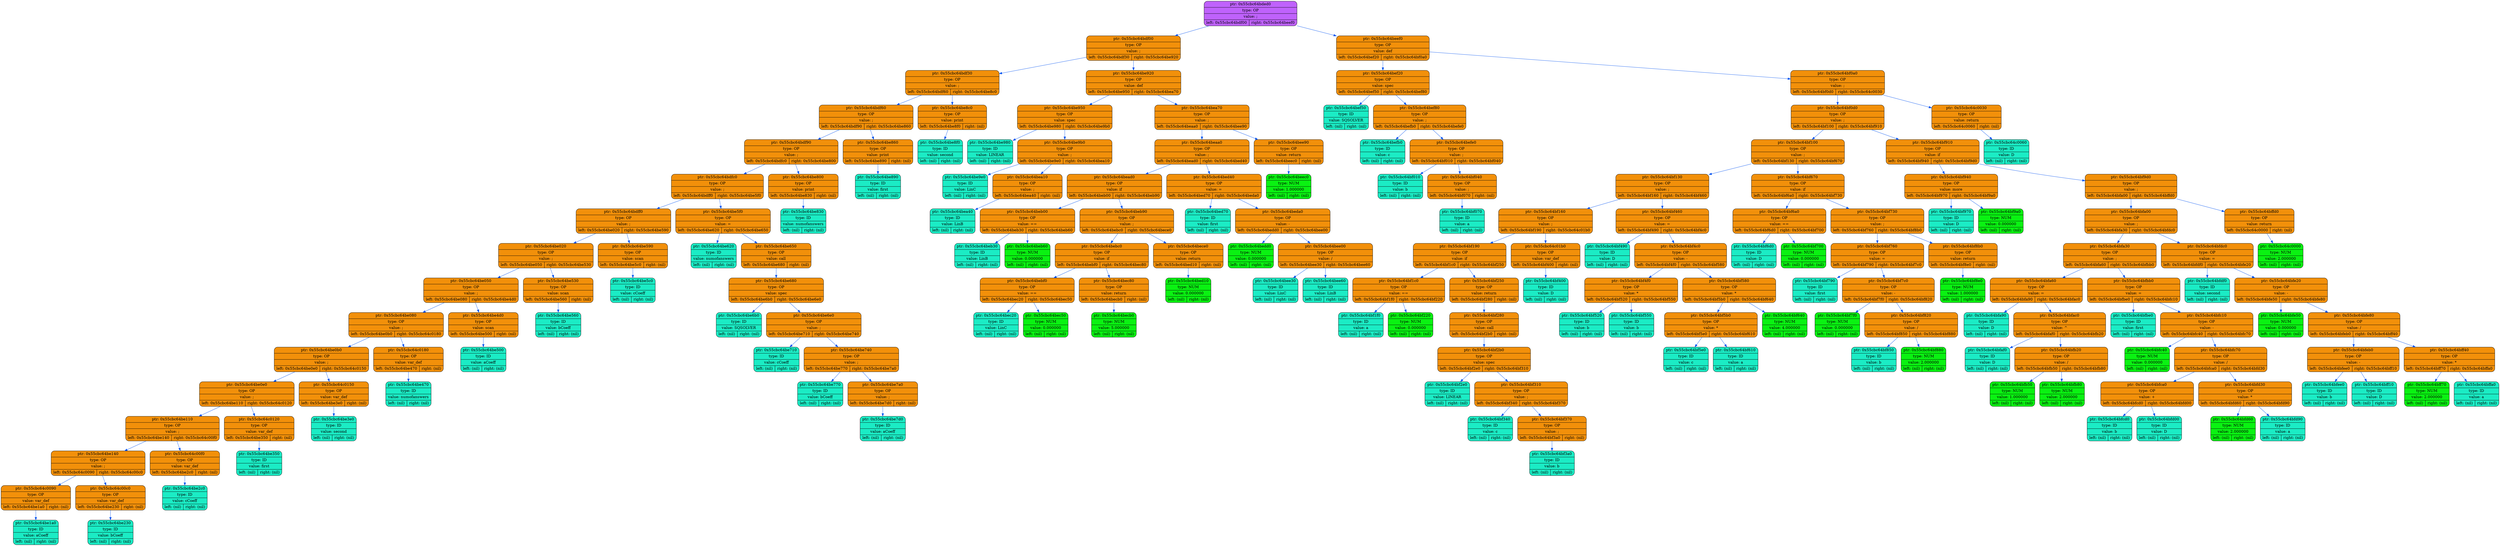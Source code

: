 digraph
{
    rankdir=TP

        node0x55cbc64bded0[shape=record,style="rounded,filled",fillcolor="#BF62FC",label="{ ptr: 0x55cbc64bded0 | type: OP | value: ;| { left: 0x55cbc64bdf00 | right: 0x55cbc64beef0 }}"];
    node0x55cbc64bded0 -> node0x55cbc64bdf00[color="#0855F0"]
    node0x55cbc64bdf00[shape=record,style="rounded,filled",fillcolor="#F2900A",label="{ ptr: 0x55cbc64bdf00 | type: OP | value: ;| { left: 0x55cbc64bdf30 | right: 0x55cbc64be920 }}"];
    node0x55cbc64bdf00 -> node0x55cbc64bdf30[color="#0855F0"]
    node0x55cbc64bdf30[shape=record,style="rounded,filled",fillcolor="#F2900A",label="{ ptr: 0x55cbc64bdf30 | type: OP | value: ;| { left: 0x55cbc64bdf60 | right: 0x55cbc64be8c0 }}"];
    node0x55cbc64bdf30 -> node0x55cbc64bdf60[color="#0855F0"]
    node0x55cbc64bdf60[shape=record,style="rounded,filled",fillcolor="#F2900A",label="{ ptr: 0x55cbc64bdf60 | type: OP | value: ;| { left: 0x55cbc64bdf90 | right: 0x55cbc64be860 }}"];
    node0x55cbc64bdf60 -> node0x55cbc64bdf90[color="#0855F0"]
    node0x55cbc64bdf90[shape=record,style="rounded,filled",fillcolor="#F2900A",label="{ ptr: 0x55cbc64bdf90 | type: OP | value: ;| { left: 0x55cbc64bdfc0 | right: 0x55cbc64be800 }}"];
    node0x55cbc64bdf90 -> node0x55cbc64bdfc0[color="#0855F0"]
    node0x55cbc64bdfc0[shape=record,style="rounded,filled",fillcolor="#F2900A",label="{ ptr: 0x55cbc64bdfc0 | type: OP | value: ;| { left: 0x55cbc64bdff0 | right: 0x55cbc64be5f0 }}"];
    node0x55cbc64bdfc0 -> node0x55cbc64bdff0[color="#0855F0"]
    node0x55cbc64bdff0[shape=record,style="rounded,filled",fillcolor="#F2900A",label="{ ptr: 0x55cbc64bdff0 | type: OP | value: ;| { left: 0x55cbc64be020 | right: 0x55cbc64be590 }}"];
    node0x55cbc64bdff0 -> node0x55cbc64be020[color="#0855F0"]
    node0x55cbc64be020[shape=record,style="rounded,filled",fillcolor="#F2900A",label="{ ptr: 0x55cbc64be020 | type: OP | value: ;| { left: 0x55cbc64be050 | right: 0x55cbc64be530 }}"];
    node0x55cbc64be020 -> node0x55cbc64be050[color="#0855F0"]
    node0x55cbc64be050[shape=record,style="rounded,filled",fillcolor="#F2900A",label="{ ptr: 0x55cbc64be050 | type: OP | value: ;| { left: 0x55cbc64be080 | right: 0x55cbc64be4d0 }}"];
    node0x55cbc64be050 -> node0x55cbc64be080[color="#0855F0"]
    node0x55cbc64be080[shape=record,style="rounded,filled",fillcolor="#F2900A",label="{ ptr: 0x55cbc64be080 | type: OP | value: ;| { left: 0x55cbc64be0b0 | right: 0x55cbc64c0180 }}"];
    node0x55cbc64be080 -> node0x55cbc64be0b0[color="#0855F0"]
    node0x55cbc64be0b0[shape=record,style="rounded,filled",fillcolor="#F2900A",label="{ ptr: 0x55cbc64be0b0 | type: OP | value: ;| { left: 0x55cbc64be0e0 | right: 0x55cbc64c0150 }}"];
    node0x55cbc64be0b0 -> node0x55cbc64be0e0[color="#0855F0"]
    node0x55cbc64be0e0[shape=record,style="rounded,filled",fillcolor="#F2900A",label="{ ptr: 0x55cbc64be0e0 | type: OP | value: ;| { left: 0x55cbc64be110 | right: 0x55cbc64c0120 }}"];
    node0x55cbc64be0e0 -> node0x55cbc64be110[color="#0855F0"]
    node0x55cbc64be110[shape=record,style="rounded,filled",fillcolor="#F2900A",label="{ ptr: 0x55cbc64be110 | type: OP | value: ;| { left: 0x55cbc64be140 | right: 0x55cbc64c00f0 }}"];
    node0x55cbc64be110 -> node0x55cbc64be140[color="#0855F0"]
    node0x55cbc64be140[shape=record,style="rounded,filled",fillcolor="#F2900A",label="{ ptr: 0x55cbc64be140 | type: OP | value: ;| { left: 0x55cbc64c0090 | right: 0x55cbc64c00c0 }}"];
    node0x55cbc64be140 -> node0x55cbc64c0090[color="#0855F0"]
    node0x55cbc64c0090[shape=record,style="rounded,filled",fillcolor="#F2900A",label="{ ptr: 0x55cbc64c0090 | type: OP | value: var_def| { left: 0x55cbc64be1a0 | right: (nil) }}"];
    node0x55cbc64c0090 -> node0x55cbc64be1a0[color="#0855F0"]
    node0x55cbc64be1a0[shape=record,style="rounded,filled",fillcolor="#1BECC5",label="{ ptr: 0x55cbc64be1a0 | type: ID | value: aCoeff| { left: (nil) | right: (nil) }}"];
    node0x55cbc64be140 -> node0x55cbc64c00c0[color="#0855F0"]
    node0x55cbc64c00c0[shape=record,style="rounded,filled",fillcolor="#F2900A",label="{ ptr: 0x55cbc64c00c0 | type: OP | value: var_def| { left: 0x55cbc64be230 | right: (nil) }}"];
    node0x55cbc64c00c0 -> node0x55cbc64be230[color="#0855F0"]
    node0x55cbc64be230[shape=record,style="rounded,filled",fillcolor="#1BECC5",label="{ ptr: 0x55cbc64be230 | type: ID | value: bCoeff| { left: (nil) | right: (nil) }}"];
    node0x55cbc64be110 -> node0x55cbc64c00f0[color="#0855F0"]
    node0x55cbc64c00f0[shape=record,style="rounded,filled",fillcolor="#F2900A",label="{ ptr: 0x55cbc64c00f0 | type: OP | value: var_def| { left: 0x55cbc64be2c0 | right: (nil) }}"];
    node0x55cbc64c00f0 -> node0x55cbc64be2c0[color="#0855F0"]
    node0x55cbc64be2c0[shape=record,style="rounded,filled",fillcolor="#1BECC5",label="{ ptr: 0x55cbc64be2c0 | type: ID | value: cCoeff| { left: (nil) | right: (nil) }}"];
    node0x55cbc64be0e0 -> node0x55cbc64c0120[color="#0855F0"]
    node0x55cbc64c0120[shape=record,style="rounded,filled",fillcolor="#F2900A",label="{ ptr: 0x55cbc64c0120 | type: OP | value: var_def| { left: 0x55cbc64be350 | right: (nil) }}"];
    node0x55cbc64c0120 -> node0x55cbc64be350[color="#0855F0"]
    node0x55cbc64be350[shape=record,style="rounded,filled",fillcolor="#1BECC5",label="{ ptr: 0x55cbc64be350 | type: ID | value: first| { left: (nil) | right: (nil) }}"];
    node0x55cbc64be0b0 -> node0x55cbc64c0150[color="#0855F0"]
    node0x55cbc64c0150[shape=record,style="rounded,filled",fillcolor="#F2900A",label="{ ptr: 0x55cbc64c0150 | type: OP | value: var_def| { left: 0x55cbc64be3e0 | right: (nil) }}"];
    node0x55cbc64c0150 -> node0x55cbc64be3e0[color="#0855F0"]
    node0x55cbc64be3e0[shape=record,style="rounded,filled",fillcolor="#1BECC5",label="{ ptr: 0x55cbc64be3e0 | type: ID | value: second| { left: (nil) | right: (nil) }}"];
    node0x55cbc64be080 -> node0x55cbc64c0180[color="#0855F0"]
    node0x55cbc64c0180[shape=record,style="rounded,filled",fillcolor="#F2900A",label="{ ptr: 0x55cbc64c0180 | type: OP | value: var_def| { left: 0x55cbc64be470 | right: (nil) }}"];
    node0x55cbc64c0180 -> node0x55cbc64be470[color="#0855F0"]
    node0x55cbc64be470[shape=record,style="rounded,filled",fillcolor="#1BECC5",label="{ ptr: 0x55cbc64be470 | type: ID | value: numofanswers| { left: (nil) | right: (nil) }}"];
    node0x55cbc64be050 -> node0x55cbc64be4d0[color="#0855F0"]
    node0x55cbc64be4d0[shape=record,style="rounded,filled",fillcolor="#F2900A",label="{ ptr: 0x55cbc64be4d0 | type: OP | value: scan| { left: 0x55cbc64be500 | right: (nil) }}"];
    node0x55cbc64be4d0 -> node0x55cbc64be500[color="#0855F0"]
    node0x55cbc64be500[shape=record,style="rounded,filled",fillcolor="#1BECC5",label="{ ptr: 0x55cbc64be500 | type: ID | value: aCoeff| { left: (nil) | right: (nil) }}"];
    node0x55cbc64be020 -> node0x55cbc64be530[color="#0855F0"]
    node0x55cbc64be530[shape=record,style="rounded,filled",fillcolor="#F2900A",label="{ ptr: 0x55cbc64be530 | type: OP | value: scan| { left: 0x55cbc64be560 | right: (nil) }}"];
    node0x55cbc64be530 -> node0x55cbc64be560[color="#0855F0"]
    node0x55cbc64be560[shape=record,style="rounded,filled",fillcolor="#1BECC5",label="{ ptr: 0x55cbc64be560 | type: ID | value: bCoeff| { left: (nil) | right: (nil) }}"];
    node0x55cbc64bdff0 -> node0x55cbc64be590[color="#0855F0"]
    node0x55cbc64be590[shape=record,style="rounded,filled",fillcolor="#F2900A",label="{ ptr: 0x55cbc64be590 | type: OP | value: scan| { left: 0x55cbc64be5c0 | right: (nil) }}"];
    node0x55cbc64be590 -> node0x55cbc64be5c0[color="#0855F0"]
    node0x55cbc64be5c0[shape=record,style="rounded,filled",fillcolor="#1BECC5",label="{ ptr: 0x55cbc64be5c0 | type: ID | value: cCoeff| { left: (nil) | right: (nil) }}"];
    node0x55cbc64bdfc0 -> node0x55cbc64be5f0[color="#0855F0"]
    node0x55cbc64be5f0[shape=record,style="rounded,filled",fillcolor="#F2900A",label="{ ptr: 0x55cbc64be5f0 | type: OP | value: =| { left: 0x55cbc64be620 | right: 0x55cbc64be650 }}"];
    node0x55cbc64be5f0 -> node0x55cbc64be620[color="#0855F0"]
    node0x55cbc64be620[shape=record,style="rounded,filled",fillcolor="#1BECC5",label="{ ptr: 0x55cbc64be620 | type: ID | value: numofanswers| { left: (nil) | right: (nil) }}"];
    node0x55cbc64be5f0 -> node0x55cbc64be650[color="#0855F0"]
    node0x55cbc64be650[shape=record,style="rounded,filled",fillcolor="#F2900A",label="{ ptr: 0x55cbc64be650 | type: OP | value: call| { left: 0x55cbc64be680 | right: (nil) }}"];
    node0x55cbc64be650 -> node0x55cbc64be680[color="#0855F0"]
    node0x55cbc64be680[shape=record,style="rounded,filled",fillcolor="#F2900A",label="{ ptr: 0x55cbc64be680 | type: OP | value: spec| { left: 0x55cbc64be6b0 | right: 0x55cbc64be6e0 }}"];
    node0x55cbc64be680 -> node0x55cbc64be6b0[color="#0855F0"]
    node0x55cbc64be6b0[shape=record,style="rounded,filled",fillcolor="#1BECC5",label="{ ptr: 0x55cbc64be6b0 | type: ID | value: SQSOLVER| { left: (nil) | right: (nil) }}"];
    node0x55cbc64be680 -> node0x55cbc64be6e0[color="#0855F0"]
    node0x55cbc64be6e0[shape=record,style="rounded,filled",fillcolor="#F2900A",label="{ ptr: 0x55cbc64be6e0 | type: OP | value: ;| { left: 0x55cbc64be710 | right: 0x55cbc64be740 }}"];
    node0x55cbc64be6e0 -> node0x55cbc64be710[color="#0855F0"]
    node0x55cbc64be710[shape=record,style="rounded,filled",fillcolor="#1BECC5",label="{ ptr: 0x55cbc64be710 | type: ID | value: cCoeff| { left: (nil) | right: (nil) }}"];
    node0x55cbc64be6e0 -> node0x55cbc64be740[color="#0855F0"]
    node0x55cbc64be740[shape=record,style="rounded,filled",fillcolor="#F2900A",label="{ ptr: 0x55cbc64be740 | type: OP | value: ;| { left: 0x55cbc64be770 | right: 0x55cbc64be7a0 }}"];
    node0x55cbc64be740 -> node0x55cbc64be770[color="#0855F0"]
    node0x55cbc64be770[shape=record,style="rounded,filled",fillcolor="#1BECC5",label="{ ptr: 0x55cbc64be770 | type: ID | value: bCoeff| { left: (nil) | right: (nil) }}"];
    node0x55cbc64be740 -> node0x55cbc64be7a0[color="#0855F0"]
    node0x55cbc64be7a0[shape=record,style="rounded,filled",fillcolor="#F2900A",label="{ ptr: 0x55cbc64be7a0 | type: OP | value: ;| { left: 0x55cbc64be7d0 | right: (nil) }}"];
    node0x55cbc64be7a0 -> node0x55cbc64be7d0[color="#0855F0"]
    node0x55cbc64be7d0[shape=record,style="rounded,filled",fillcolor="#1BECC5",label="{ ptr: 0x55cbc64be7d0 | type: ID | value: aCoeff| { left: (nil) | right: (nil) }}"];
    node0x55cbc64bdf90 -> node0x55cbc64be800[color="#0855F0"]
    node0x55cbc64be800[shape=record,style="rounded,filled",fillcolor="#F2900A",label="{ ptr: 0x55cbc64be800 | type: OP | value: print| { left: 0x55cbc64be830 | right: (nil) }}"];
    node0x55cbc64be800 -> node0x55cbc64be830[color="#0855F0"]
    node0x55cbc64be830[shape=record,style="rounded,filled",fillcolor="#1BECC5",label="{ ptr: 0x55cbc64be830 | type: ID | value: numofanswers| { left: (nil) | right: (nil) }}"];
    node0x55cbc64bdf60 -> node0x55cbc64be860[color="#0855F0"]
    node0x55cbc64be860[shape=record,style="rounded,filled",fillcolor="#F2900A",label="{ ptr: 0x55cbc64be860 | type: OP | value: print| { left: 0x55cbc64be890 | right: (nil) }}"];
    node0x55cbc64be860 -> node0x55cbc64be890[color="#0855F0"]
    node0x55cbc64be890[shape=record,style="rounded,filled",fillcolor="#1BECC5",label="{ ptr: 0x55cbc64be890 | type: ID | value: first| { left: (nil) | right: (nil) }}"];
    node0x55cbc64bdf30 -> node0x55cbc64be8c0[color="#0855F0"]
    node0x55cbc64be8c0[shape=record,style="rounded,filled",fillcolor="#F2900A",label="{ ptr: 0x55cbc64be8c0 | type: OP | value: print| { left: 0x55cbc64be8f0 | right: (nil) }}"];
    node0x55cbc64be8c0 -> node0x55cbc64be8f0[color="#0855F0"]
    node0x55cbc64be8f0[shape=record,style="rounded,filled",fillcolor="#1BECC5",label="{ ptr: 0x55cbc64be8f0 | type: ID | value: second| { left: (nil) | right: (nil) }}"];
    node0x55cbc64bdf00 -> node0x55cbc64be920[color="#0855F0"]
    node0x55cbc64be920[shape=record,style="rounded,filled",fillcolor="#F2900A",label="{ ptr: 0x55cbc64be920 | type: OP | value: def| { left: 0x55cbc64be950 | right: 0x55cbc64bea70 }}"];
    node0x55cbc64be920 -> node0x55cbc64be950[color="#0855F0"]
    node0x55cbc64be950[shape=record,style="rounded,filled",fillcolor="#F2900A",label="{ ptr: 0x55cbc64be950 | type: OP | value: spec| { left: 0x55cbc64be980 | right: 0x55cbc64be9b0 }}"];
    node0x55cbc64be950 -> node0x55cbc64be980[color="#0855F0"]
    node0x55cbc64be980[shape=record,style="rounded,filled",fillcolor="#1BECC5",label="{ ptr: 0x55cbc64be980 | type: ID | value: LINEAR| { left: (nil) | right: (nil) }}"];
    node0x55cbc64be950 -> node0x55cbc64be9b0[color="#0855F0"]
    node0x55cbc64be9b0[shape=record,style="rounded,filled",fillcolor="#F2900A",label="{ ptr: 0x55cbc64be9b0 | type: OP | value: ;| { left: 0x55cbc64be9e0 | right: 0x55cbc64bea10 }}"];
    node0x55cbc64be9b0 -> node0x55cbc64be9e0[color="#0855F0"]
    node0x55cbc64be9e0[shape=record,style="rounded,filled",fillcolor="#1BECC5",label="{ ptr: 0x55cbc64be9e0 | type: ID | value: LinC| { left: (nil) | right: (nil) }}"];
    node0x55cbc64be9b0 -> node0x55cbc64bea10[color="#0855F0"]
    node0x55cbc64bea10[shape=record,style="rounded,filled",fillcolor="#F2900A",label="{ ptr: 0x55cbc64bea10 | type: OP | value: ;| { left: 0x55cbc64bea40 | right: (nil) }}"];
    node0x55cbc64bea10 -> node0x55cbc64bea40[color="#0855F0"]
    node0x55cbc64bea40[shape=record,style="rounded,filled",fillcolor="#1BECC5",label="{ ptr: 0x55cbc64bea40 | type: ID | value: LinB| { left: (nil) | right: (nil) }}"];
    node0x55cbc64be920 -> node0x55cbc64bea70[color="#0855F0"]
    node0x55cbc64bea70[shape=record,style="rounded,filled",fillcolor="#F2900A",label="{ ptr: 0x55cbc64bea70 | type: OP | value: ;| { left: 0x55cbc64beaa0 | right: 0x55cbc64bee90 }}"];
    node0x55cbc64bea70 -> node0x55cbc64beaa0[color="#0855F0"]
    node0x55cbc64beaa0[shape=record,style="rounded,filled",fillcolor="#F2900A",label="{ ptr: 0x55cbc64beaa0 | type: OP | value: ;| { left: 0x55cbc64bead0 | right: 0x55cbc64bed40 }}"];
    node0x55cbc64beaa0 -> node0x55cbc64bead0[color="#0855F0"]
    node0x55cbc64bead0[shape=record,style="rounded,filled",fillcolor="#F2900A",label="{ ptr: 0x55cbc64bead0 | type: OP | value: if| { left: 0x55cbc64beb00 | right: 0x55cbc64beb90 }}"];
    node0x55cbc64bead0 -> node0x55cbc64beb00[color="#0855F0"]
    node0x55cbc64beb00[shape=record,style="rounded,filled",fillcolor="#F2900A",label="{ ptr: 0x55cbc64beb00 | type: OP | value: ==| { left: 0x55cbc64beb30 | right: 0x55cbc64beb60 }}"];
    node0x55cbc64beb00 -> node0x55cbc64beb30[color="#0855F0"]
    node0x55cbc64beb30[shape=record,style="rounded,filled",fillcolor="#1BECC5",label="{ ptr: 0x55cbc64beb30 | type: ID | value: LinB| { left: (nil) | right: (nil) }}"];
    node0x55cbc64beb00 -> node0x55cbc64beb60[color="#0855F0"]
    node0x55cbc64beb60[shape=record,style="rounded,filled",fillcolor="#0AF212",label="{ ptr: 0x55cbc64beb60 | type: NUM | value: 0.000000| { left: (nil) | right: (nil) }}"];
    node0x55cbc64bead0 -> node0x55cbc64beb90[color="#0855F0"]
    node0x55cbc64beb90[shape=record,style="rounded,filled",fillcolor="#F2900A",label="{ ptr: 0x55cbc64beb90 | type: OP | value: ;| { left: 0x55cbc64bebc0 | right: 0x55cbc64bece0 }}"];
    node0x55cbc64beb90 -> node0x55cbc64bebc0[color="#0855F0"]
    node0x55cbc64bebc0[shape=record,style="rounded,filled",fillcolor="#F2900A",label="{ ptr: 0x55cbc64bebc0 | type: OP | value: if| { left: 0x55cbc64bebf0 | right: 0x55cbc64bec80 }}"];
    node0x55cbc64bebc0 -> node0x55cbc64bebf0[color="#0855F0"]
    node0x55cbc64bebf0[shape=record,style="rounded,filled",fillcolor="#F2900A",label="{ ptr: 0x55cbc64bebf0 | type: OP | value: ==| { left: 0x55cbc64bec20 | right: 0x55cbc64bec50 }}"];
    node0x55cbc64bebf0 -> node0x55cbc64bec20[color="#0855F0"]
    node0x55cbc64bec20[shape=record,style="rounded,filled",fillcolor="#1BECC5",label="{ ptr: 0x55cbc64bec20 | type: ID | value: LinC| { left: (nil) | right: (nil) }}"];
    node0x55cbc64bebf0 -> node0x55cbc64bec50[color="#0855F0"]
    node0x55cbc64bec50[shape=record,style="rounded,filled",fillcolor="#0AF212",label="{ ptr: 0x55cbc64bec50 | type: NUM | value: 0.000000| { left: (nil) | right: (nil) }}"];
    node0x55cbc64bebc0 -> node0x55cbc64bec80[color="#0855F0"]
    node0x55cbc64bec80[shape=record,style="rounded,filled",fillcolor="#F2900A",label="{ ptr: 0x55cbc64bec80 | type: OP | value: return| { left: 0x55cbc64becb0 | right: (nil) }}"];
    node0x55cbc64bec80 -> node0x55cbc64becb0[color="#0855F0"]
    node0x55cbc64becb0[shape=record,style="rounded,filled",fillcolor="#0AF212",label="{ ptr: 0x55cbc64becb0 | type: NUM | value: 5.000000| { left: (nil) | right: (nil) }}"];
    node0x55cbc64beb90 -> node0x55cbc64bece0[color="#0855F0"]
    node0x55cbc64bece0[shape=record,style="rounded,filled",fillcolor="#F2900A",label="{ ptr: 0x55cbc64bece0 | type: OP | value: return| { left: 0x55cbc64bed10 | right: (nil) }}"];
    node0x55cbc64bece0 -> node0x55cbc64bed10[color="#0855F0"]
    node0x55cbc64bed10[shape=record,style="rounded,filled",fillcolor="#0AF212",label="{ ptr: 0x55cbc64bed10 | type: NUM | value: 0.000000| { left: (nil) | right: (nil) }}"];
    node0x55cbc64beaa0 -> node0x55cbc64bed40[color="#0855F0"]
    node0x55cbc64bed40[shape=record,style="rounded,filled",fillcolor="#F2900A",label="{ ptr: 0x55cbc64bed40 | type: OP | value: =| { left: 0x55cbc64bed70 | right: 0x55cbc64beda0 }}"];
    node0x55cbc64bed40 -> node0x55cbc64bed70[color="#0855F0"]
    node0x55cbc64bed70[shape=record,style="rounded,filled",fillcolor="#1BECC5",label="{ ptr: 0x55cbc64bed70 | type: ID | value: first| { left: (nil) | right: (nil) }}"];
    node0x55cbc64bed40 -> node0x55cbc64beda0[color="#0855F0"]
    node0x55cbc64beda0[shape=record,style="rounded,filled",fillcolor="#F2900A",label="{ ptr: 0x55cbc64beda0 | type: OP | value: -| { left: 0x55cbc64bedd0 | right: 0x55cbc64bee00 }}"];
    node0x55cbc64beda0 -> node0x55cbc64bedd0[color="#0855F0"]
    node0x55cbc64bedd0[shape=record,style="rounded,filled",fillcolor="#0AF212",label="{ ptr: 0x55cbc64bedd0 | type: NUM | value: 0.000000| { left: (nil) | right: (nil) }}"];
    node0x55cbc64beda0 -> node0x55cbc64bee00[color="#0855F0"]
    node0x55cbc64bee00[shape=record,style="rounded,filled",fillcolor="#F2900A",label="{ ptr: 0x55cbc64bee00 | type: OP | value: /| { left: 0x55cbc64bee30 | right: 0x55cbc64bee60 }}"];
    node0x55cbc64bee00 -> node0x55cbc64bee30[color="#0855F0"]
    node0x55cbc64bee30[shape=record,style="rounded,filled",fillcolor="#1BECC5",label="{ ptr: 0x55cbc64bee30 | type: ID | value: LinC| { left: (nil) | right: (nil) }}"];
    node0x55cbc64bee00 -> node0x55cbc64bee60[color="#0855F0"]
    node0x55cbc64bee60[shape=record,style="rounded,filled",fillcolor="#1BECC5",label="{ ptr: 0x55cbc64bee60 | type: ID | value: LinB| { left: (nil) | right: (nil) }}"];
    node0x55cbc64bea70 -> node0x55cbc64bee90[color="#0855F0"]
    node0x55cbc64bee90[shape=record,style="rounded,filled",fillcolor="#F2900A",label="{ ptr: 0x55cbc64bee90 | type: OP | value: return| { left: 0x55cbc64beec0 | right: (nil) }}"];
    node0x55cbc64bee90 -> node0x55cbc64beec0[color="#0855F0"]
    node0x55cbc64beec0[shape=record,style="rounded,filled",fillcolor="#0AF212",label="{ ptr: 0x55cbc64beec0 | type: NUM | value: 1.000000| { left: (nil) | right: (nil) }}"];
    node0x55cbc64bded0 -> node0x55cbc64beef0[color="#0855F0"]
    node0x55cbc64beef0[shape=record,style="rounded,filled",fillcolor="#F2900A",label="{ ptr: 0x55cbc64beef0 | type: OP | value: def| { left: 0x55cbc64bef20 | right: 0x55cbc64bf0a0 }}"];
    node0x55cbc64beef0 -> node0x55cbc64bef20[color="#0855F0"]
    node0x55cbc64bef20[shape=record,style="rounded,filled",fillcolor="#F2900A",label="{ ptr: 0x55cbc64bef20 | type: OP | value: spec| { left: 0x55cbc64bef50 | right: 0x55cbc64bef80 }}"];
    node0x55cbc64bef20 -> node0x55cbc64bef50[color="#0855F0"]
    node0x55cbc64bef50[shape=record,style="rounded,filled",fillcolor="#1BECC5",label="{ ptr: 0x55cbc64bef50 | type: ID | value: SQSOLVER| { left: (nil) | right: (nil) }}"];
    node0x55cbc64bef20 -> node0x55cbc64bef80[color="#0855F0"]
    node0x55cbc64bef80[shape=record,style="rounded,filled",fillcolor="#F2900A",label="{ ptr: 0x55cbc64bef80 | type: OP | value: ;| { left: 0x55cbc64befb0 | right: 0x55cbc64befe0 }}"];
    node0x55cbc64bef80 -> node0x55cbc64befb0[color="#0855F0"]
    node0x55cbc64befb0[shape=record,style="rounded,filled",fillcolor="#1BECC5",label="{ ptr: 0x55cbc64befb0 | type: ID | value: c| { left: (nil) | right: (nil) }}"];
    node0x55cbc64bef80 -> node0x55cbc64befe0[color="#0855F0"]
    node0x55cbc64befe0[shape=record,style="rounded,filled",fillcolor="#F2900A",label="{ ptr: 0x55cbc64befe0 | type: OP | value: ;| { left: 0x55cbc64bf010 | right: 0x55cbc64bf040 }}"];
    node0x55cbc64befe0 -> node0x55cbc64bf010[color="#0855F0"]
    node0x55cbc64bf010[shape=record,style="rounded,filled",fillcolor="#1BECC5",label="{ ptr: 0x55cbc64bf010 | type: ID | value: b| { left: (nil) | right: (nil) }}"];
    node0x55cbc64befe0 -> node0x55cbc64bf040[color="#0855F0"]
    node0x55cbc64bf040[shape=record,style="rounded,filled",fillcolor="#F2900A",label="{ ptr: 0x55cbc64bf040 | type: OP | value: ;| { left: 0x55cbc64bf070 | right: (nil) }}"];
    node0x55cbc64bf040 -> node0x55cbc64bf070[color="#0855F0"]
    node0x55cbc64bf070[shape=record,style="rounded,filled",fillcolor="#1BECC5",label="{ ptr: 0x55cbc64bf070 | type: ID | value: a| { left: (nil) | right: (nil) }}"];
    node0x55cbc64beef0 -> node0x55cbc64bf0a0[color="#0855F0"]
    node0x55cbc64bf0a0[shape=record,style="rounded,filled",fillcolor="#F2900A",label="{ ptr: 0x55cbc64bf0a0 | type: OP | value: ;| { left: 0x55cbc64bf0d0 | right: 0x55cbc64c0030 }}"];
    node0x55cbc64bf0a0 -> node0x55cbc64bf0d0[color="#0855F0"]
    node0x55cbc64bf0d0[shape=record,style="rounded,filled",fillcolor="#F2900A",label="{ ptr: 0x55cbc64bf0d0 | type: OP | value: ;| { left: 0x55cbc64bf100 | right: 0x55cbc64bf910 }}"];
    node0x55cbc64bf0d0 -> node0x55cbc64bf100[color="#0855F0"]
    node0x55cbc64bf100[shape=record,style="rounded,filled",fillcolor="#F2900A",label="{ ptr: 0x55cbc64bf100 | type: OP | value: ;| { left: 0x55cbc64bf130 | right: 0x55cbc64bf670 }}"];
    node0x55cbc64bf100 -> node0x55cbc64bf130[color="#0855F0"]
    node0x55cbc64bf130[shape=record,style="rounded,filled",fillcolor="#F2900A",label="{ ptr: 0x55cbc64bf130 | type: OP | value: ;| { left: 0x55cbc64bf160 | right: 0x55cbc64bf460 }}"];
    node0x55cbc64bf130 -> node0x55cbc64bf160[color="#0855F0"]
    node0x55cbc64bf160[shape=record,style="rounded,filled",fillcolor="#F2900A",label="{ ptr: 0x55cbc64bf160 | type: OP | value: ;| { left: 0x55cbc64bf190 | right: 0x55cbc64c01b0 }}"];
    node0x55cbc64bf160 -> node0x55cbc64bf190[color="#0855F0"]
    node0x55cbc64bf190[shape=record,style="rounded,filled",fillcolor="#F2900A",label="{ ptr: 0x55cbc64bf190 | type: OP | value: if| { left: 0x55cbc64bf1c0 | right: 0x55cbc64bf250 }}"];
    node0x55cbc64bf190 -> node0x55cbc64bf1c0[color="#0855F0"]
    node0x55cbc64bf1c0[shape=record,style="rounded,filled",fillcolor="#F2900A",label="{ ptr: 0x55cbc64bf1c0 | type: OP | value: ==| { left: 0x55cbc64bf1f0 | right: 0x55cbc64bf220 }}"];
    node0x55cbc64bf1c0 -> node0x55cbc64bf1f0[color="#0855F0"]
    node0x55cbc64bf1f0[shape=record,style="rounded,filled",fillcolor="#1BECC5",label="{ ptr: 0x55cbc64bf1f0 | type: ID | value: a| { left: (nil) | right: (nil) }}"];
    node0x55cbc64bf1c0 -> node0x55cbc64bf220[color="#0855F0"]
    node0x55cbc64bf220[shape=record,style="rounded,filled",fillcolor="#0AF212",label="{ ptr: 0x55cbc64bf220 | type: NUM | value: 0.000000| { left: (nil) | right: (nil) }}"];
    node0x55cbc64bf190 -> node0x55cbc64bf250[color="#0855F0"]
    node0x55cbc64bf250[shape=record,style="rounded,filled",fillcolor="#F2900A",label="{ ptr: 0x55cbc64bf250 | type: OP | value: return| { left: 0x55cbc64bf280 | right: (nil) }}"];
    node0x55cbc64bf250 -> node0x55cbc64bf280[color="#0855F0"]
    node0x55cbc64bf280[shape=record,style="rounded,filled",fillcolor="#F2900A",label="{ ptr: 0x55cbc64bf280 | type: OP | value: call| { left: 0x55cbc64bf2b0 | right: (nil) }}"];
    node0x55cbc64bf280 -> node0x55cbc64bf2b0[color="#0855F0"]
    node0x55cbc64bf2b0[shape=record,style="rounded,filled",fillcolor="#F2900A",label="{ ptr: 0x55cbc64bf2b0 | type: OP | value: spec| { left: 0x55cbc64bf2e0 | right: 0x55cbc64bf310 }}"];
    node0x55cbc64bf2b0 -> node0x55cbc64bf2e0[color="#0855F0"]
    node0x55cbc64bf2e0[shape=record,style="rounded,filled",fillcolor="#1BECC5",label="{ ptr: 0x55cbc64bf2e0 | type: ID | value: LINEAR| { left: (nil) | right: (nil) }}"];
    node0x55cbc64bf2b0 -> node0x55cbc64bf310[color="#0855F0"]
    node0x55cbc64bf310[shape=record,style="rounded,filled",fillcolor="#F2900A",label="{ ptr: 0x55cbc64bf310 | type: OP | value: ;| { left: 0x55cbc64bf340 | right: 0x55cbc64bf370 }}"];
    node0x55cbc64bf310 -> node0x55cbc64bf340[color="#0855F0"]
    node0x55cbc64bf340[shape=record,style="rounded,filled",fillcolor="#1BECC5",label="{ ptr: 0x55cbc64bf340 | type: ID | value: c| { left: (nil) | right: (nil) }}"];
    node0x55cbc64bf310 -> node0x55cbc64bf370[color="#0855F0"]
    node0x55cbc64bf370[shape=record,style="rounded,filled",fillcolor="#F2900A",label="{ ptr: 0x55cbc64bf370 | type: OP | value: ;| { left: 0x55cbc64bf3a0 | right: (nil) }}"];
    node0x55cbc64bf370 -> node0x55cbc64bf3a0[color="#0855F0"]
    node0x55cbc64bf3a0[shape=record,style="rounded,filled",fillcolor="#1BECC5",label="{ ptr: 0x55cbc64bf3a0 | type: ID | value: b| { left: (nil) | right: (nil) }}"];
    node0x55cbc64bf160 -> node0x55cbc64c01b0[color="#0855F0"]
    node0x55cbc64c01b0[shape=record,style="rounded,filled",fillcolor="#F2900A",label="{ ptr: 0x55cbc64c01b0 | type: OP | value: var_def| { left: 0x55cbc64bf400 | right: (nil) }}"];
    node0x55cbc64c01b0 -> node0x55cbc64bf400[color="#0855F0"]
    node0x55cbc64bf400[shape=record,style="rounded,filled",fillcolor="#1BECC5",label="{ ptr: 0x55cbc64bf400 | type: ID | value: D| { left: (nil) | right: (nil) }}"];
    node0x55cbc64bf130 -> node0x55cbc64bf460[color="#0855F0"]
    node0x55cbc64bf460[shape=record,style="rounded,filled",fillcolor="#F2900A",label="{ ptr: 0x55cbc64bf460 | type: OP | value: =| { left: 0x55cbc64bf490 | right: 0x55cbc64bf4c0 }}"];
    node0x55cbc64bf460 -> node0x55cbc64bf490[color="#0855F0"]
    node0x55cbc64bf490[shape=record,style="rounded,filled",fillcolor="#1BECC5",label="{ ptr: 0x55cbc64bf490 | type: ID | value: D| { left: (nil) | right: (nil) }}"];
    node0x55cbc64bf460 -> node0x55cbc64bf4c0[color="#0855F0"]
    node0x55cbc64bf4c0[shape=record,style="rounded,filled",fillcolor="#F2900A",label="{ ptr: 0x55cbc64bf4c0 | type: OP | value: -| { left: 0x55cbc64bf4f0 | right: 0x55cbc64bf580 }}"];
    node0x55cbc64bf4c0 -> node0x55cbc64bf4f0[color="#0855F0"]
    node0x55cbc64bf4f0[shape=record,style="rounded,filled",fillcolor="#F2900A",label="{ ptr: 0x55cbc64bf4f0 | type: OP | value: *| { left: 0x55cbc64bf520 | right: 0x55cbc64bf550 }}"];
    node0x55cbc64bf4f0 -> node0x55cbc64bf520[color="#0855F0"]
    node0x55cbc64bf520[shape=record,style="rounded,filled",fillcolor="#1BECC5",label="{ ptr: 0x55cbc64bf520 | type: ID | value: b| { left: (nil) | right: (nil) }}"];
    node0x55cbc64bf4f0 -> node0x55cbc64bf550[color="#0855F0"]
    node0x55cbc64bf550[shape=record,style="rounded,filled",fillcolor="#1BECC5",label="{ ptr: 0x55cbc64bf550 | type: ID | value: b| { left: (nil) | right: (nil) }}"];
    node0x55cbc64bf4c0 -> node0x55cbc64bf580[color="#0855F0"]
    node0x55cbc64bf580[shape=record,style="rounded,filled",fillcolor="#F2900A",label="{ ptr: 0x55cbc64bf580 | type: OP | value: *| { left: 0x55cbc64bf5b0 | right: 0x55cbc64bf640 }}"];
    node0x55cbc64bf580 -> node0x55cbc64bf5b0[color="#0855F0"]
    node0x55cbc64bf5b0[shape=record,style="rounded,filled",fillcolor="#F2900A",label="{ ptr: 0x55cbc64bf5b0 | type: OP | value: *| { left: 0x55cbc64bf5e0 | right: 0x55cbc64bf610 }}"];
    node0x55cbc64bf5b0 -> node0x55cbc64bf5e0[color="#0855F0"]
    node0x55cbc64bf5e0[shape=record,style="rounded,filled",fillcolor="#1BECC5",label="{ ptr: 0x55cbc64bf5e0 | type: ID | value: c| { left: (nil) | right: (nil) }}"];
    node0x55cbc64bf5b0 -> node0x55cbc64bf610[color="#0855F0"]
    node0x55cbc64bf610[shape=record,style="rounded,filled",fillcolor="#1BECC5",label="{ ptr: 0x55cbc64bf610 | type: ID | value: a| { left: (nil) | right: (nil) }}"];
    node0x55cbc64bf580 -> node0x55cbc64bf640[color="#0855F0"]
    node0x55cbc64bf640[shape=record,style="rounded,filled",fillcolor="#0AF212",label="{ ptr: 0x55cbc64bf640 | type: NUM | value: 4.000000| { left: (nil) | right: (nil) }}"];
    node0x55cbc64bf100 -> node0x55cbc64bf670[color="#0855F0"]
    node0x55cbc64bf670[shape=record,style="rounded,filled",fillcolor="#F2900A",label="{ ptr: 0x55cbc64bf670 | type: OP | value: if| { left: 0x55cbc64bf6a0 | right: 0x55cbc64bf730 }}"];
    node0x55cbc64bf670 -> node0x55cbc64bf6a0[color="#0855F0"]
    node0x55cbc64bf6a0[shape=record,style="rounded,filled",fillcolor="#F2900A",label="{ ptr: 0x55cbc64bf6a0 | type: OP | value: ==| { left: 0x55cbc64bf6d0 | right: 0x55cbc64bf700 }}"];
    node0x55cbc64bf6a0 -> node0x55cbc64bf6d0[color="#0855F0"]
    node0x55cbc64bf6d0[shape=record,style="rounded,filled",fillcolor="#1BECC5",label="{ ptr: 0x55cbc64bf6d0 | type: ID | value: D| { left: (nil) | right: (nil) }}"];
    node0x55cbc64bf6a0 -> node0x55cbc64bf700[color="#0855F0"]
    node0x55cbc64bf700[shape=record,style="rounded,filled",fillcolor="#0AF212",label="{ ptr: 0x55cbc64bf700 | type: NUM | value: 0.000000| { left: (nil) | right: (nil) }}"];
    node0x55cbc64bf670 -> node0x55cbc64bf730[color="#0855F0"]
    node0x55cbc64bf730[shape=record,style="rounded,filled",fillcolor="#F2900A",label="{ ptr: 0x55cbc64bf730 | type: OP | value: ;| { left: 0x55cbc64bf760 | right: 0x55cbc64bf8b0 }}"];
    node0x55cbc64bf730 -> node0x55cbc64bf760[color="#0855F0"]
    node0x55cbc64bf760[shape=record,style="rounded,filled",fillcolor="#F2900A",label="{ ptr: 0x55cbc64bf760 | type: OP | value: =| { left: 0x55cbc64bf790 | right: 0x55cbc64bf7c0 }}"];
    node0x55cbc64bf760 -> node0x55cbc64bf790[color="#0855F0"]
    node0x55cbc64bf790[shape=record,style="rounded,filled",fillcolor="#1BECC5",label="{ ptr: 0x55cbc64bf790 | type: ID | value: first| { left: (nil) | right: (nil) }}"];
    node0x55cbc64bf760 -> node0x55cbc64bf7c0[color="#0855F0"]
    node0x55cbc64bf7c0[shape=record,style="rounded,filled",fillcolor="#F2900A",label="{ ptr: 0x55cbc64bf7c0 | type: OP | value: -| { left: 0x55cbc64bf7f0 | right: 0x55cbc64bf820 }}"];
    node0x55cbc64bf7c0 -> node0x55cbc64bf7f0[color="#0855F0"]
    node0x55cbc64bf7f0[shape=record,style="rounded,filled",fillcolor="#0AF212",label="{ ptr: 0x55cbc64bf7f0 | type: NUM | value: 0.000000| { left: (nil) | right: (nil) }}"];
    node0x55cbc64bf7c0 -> node0x55cbc64bf820[color="#0855F0"]
    node0x55cbc64bf820[shape=record,style="rounded,filled",fillcolor="#F2900A",label="{ ptr: 0x55cbc64bf820 | type: OP | value: /| { left: 0x55cbc64bf850 | right: 0x55cbc64bf880 }}"];
    node0x55cbc64bf820 -> node0x55cbc64bf850[color="#0855F0"]
    node0x55cbc64bf850[shape=record,style="rounded,filled",fillcolor="#1BECC5",label="{ ptr: 0x55cbc64bf850 | type: ID | value: b| { left: (nil) | right: (nil) }}"];
    node0x55cbc64bf820 -> node0x55cbc64bf880[color="#0855F0"]
    node0x55cbc64bf880[shape=record,style="rounded,filled",fillcolor="#0AF212",label="{ ptr: 0x55cbc64bf880 | type: NUM | value: 2.000000| { left: (nil) | right: (nil) }}"];
    node0x55cbc64bf730 -> node0x55cbc64bf8b0[color="#0855F0"]
    node0x55cbc64bf8b0[shape=record,style="rounded,filled",fillcolor="#F2900A",label="{ ptr: 0x55cbc64bf8b0 | type: OP | value: return| { left: 0x55cbc64bf8e0 | right: (nil) }}"];
    node0x55cbc64bf8b0 -> node0x55cbc64bf8e0[color="#0855F0"]
    node0x55cbc64bf8e0[shape=record,style="rounded,filled",fillcolor="#0AF212",label="{ ptr: 0x55cbc64bf8e0 | type: NUM | value: 1.000000| { left: (nil) | right: (nil) }}"];
    node0x55cbc64bf0d0 -> node0x55cbc64bf910[color="#0855F0"]
    node0x55cbc64bf910[shape=record,style="rounded,filled",fillcolor="#F2900A",label="{ ptr: 0x55cbc64bf910 | type: OP | value: if| { left: 0x55cbc64bf940 | right: 0x55cbc64bf9d0 }}"];
    node0x55cbc64bf910 -> node0x55cbc64bf940[color="#0855F0"]
    node0x55cbc64bf940[shape=record,style="rounded,filled",fillcolor="#F2900A",label="{ ptr: 0x55cbc64bf940 | type: OP | value: more| { left: 0x55cbc64bf970 | right: 0x55cbc64bf9a0 }}"];
    node0x55cbc64bf940 -> node0x55cbc64bf970[color="#0855F0"]
    node0x55cbc64bf970[shape=record,style="rounded,filled",fillcolor="#1BECC5",label="{ ptr: 0x55cbc64bf970 | type: ID | value: D| { left: (nil) | right: (nil) }}"];
    node0x55cbc64bf940 -> node0x55cbc64bf9a0[color="#0855F0"]
    node0x55cbc64bf9a0[shape=record,style="rounded,filled",fillcolor="#0AF212",label="{ ptr: 0x55cbc64bf9a0 | type: NUM | value: 0.000000| { left: (nil) | right: (nil) }}"];
    node0x55cbc64bf910 -> node0x55cbc64bf9d0[color="#0855F0"]
    node0x55cbc64bf9d0[shape=record,style="rounded,filled",fillcolor="#F2900A",label="{ ptr: 0x55cbc64bf9d0 | type: OP | value: ;| { left: 0x55cbc64bfa00 | right: 0x55cbc64bffd0 }}"];
    node0x55cbc64bf9d0 -> node0x55cbc64bfa00[color="#0855F0"]
    node0x55cbc64bfa00[shape=record,style="rounded,filled",fillcolor="#F2900A",label="{ ptr: 0x55cbc64bfa00 | type: OP | value: ;| { left: 0x55cbc64bfa30 | right: 0x55cbc64bfdc0 }}"];
    node0x55cbc64bfa00 -> node0x55cbc64bfa30[color="#0855F0"]
    node0x55cbc64bfa30[shape=record,style="rounded,filled",fillcolor="#F2900A",label="{ ptr: 0x55cbc64bfa30 | type: OP | value: ;| { left: 0x55cbc64bfa60 | right: 0x55cbc64bfbb0 }}"];
    node0x55cbc64bfa30 -> node0x55cbc64bfa60[color="#0855F0"]
    node0x55cbc64bfa60[shape=record,style="rounded,filled",fillcolor="#F2900A",label="{ ptr: 0x55cbc64bfa60 | type: OP | value: =| { left: 0x55cbc64bfa90 | right: 0x55cbc64bfac0 }}"];
    node0x55cbc64bfa60 -> node0x55cbc64bfa90[color="#0855F0"]
    node0x55cbc64bfa90[shape=record,style="rounded,filled",fillcolor="#1BECC5",label="{ ptr: 0x55cbc64bfa90 | type: ID | value: D| { left: (nil) | right: (nil) }}"];
    node0x55cbc64bfa60 -> node0x55cbc64bfac0[color="#0855F0"]
    node0x55cbc64bfac0[shape=record,style="rounded,filled",fillcolor="#F2900A",label="{ ptr: 0x55cbc64bfac0 | type: OP | value: ^| { left: 0x55cbc64bfaf0 | right: 0x55cbc64bfb20 }}"];
    node0x55cbc64bfac0 -> node0x55cbc64bfaf0[color="#0855F0"]
    node0x55cbc64bfaf0[shape=record,style="rounded,filled",fillcolor="#1BECC5",label="{ ptr: 0x55cbc64bfaf0 | type: ID | value: D| { left: (nil) | right: (nil) }}"];
    node0x55cbc64bfac0 -> node0x55cbc64bfb20[color="#0855F0"]
    node0x55cbc64bfb20[shape=record,style="rounded,filled",fillcolor="#F2900A",label="{ ptr: 0x55cbc64bfb20 | type: OP | value: /| { left: 0x55cbc64bfb50 | right: 0x55cbc64bfb80 }}"];
    node0x55cbc64bfb20 -> node0x55cbc64bfb50[color="#0855F0"]
    node0x55cbc64bfb50[shape=record,style="rounded,filled",fillcolor="#0AF212",label="{ ptr: 0x55cbc64bfb50 | type: NUM | value: 1.000000| { left: (nil) | right: (nil) }}"];
    node0x55cbc64bfb20 -> node0x55cbc64bfb80[color="#0855F0"]
    node0x55cbc64bfb80[shape=record,style="rounded,filled",fillcolor="#0AF212",label="{ ptr: 0x55cbc64bfb80 | type: NUM | value: 2.000000| { left: (nil) | right: (nil) }}"];
    node0x55cbc64bfa30 -> node0x55cbc64bfbb0[color="#0855F0"]
    node0x55cbc64bfbb0[shape=record,style="rounded,filled",fillcolor="#F2900A",label="{ ptr: 0x55cbc64bfbb0 | type: OP | value: =| { left: 0x55cbc64bfbe0 | right: 0x55cbc64bfc10 }}"];
    node0x55cbc64bfbb0 -> node0x55cbc64bfbe0[color="#0855F0"]
    node0x55cbc64bfbe0[shape=record,style="rounded,filled",fillcolor="#1BECC5",label="{ ptr: 0x55cbc64bfbe0 | type: ID | value: first| { left: (nil) | right: (nil) }}"];
    node0x55cbc64bfbb0 -> node0x55cbc64bfc10[color="#0855F0"]
    node0x55cbc64bfc10[shape=record,style="rounded,filled",fillcolor="#F2900A",label="{ ptr: 0x55cbc64bfc10 | type: OP | value: -| { left: 0x55cbc64bfc40 | right: 0x55cbc64bfc70 }}"];
    node0x55cbc64bfc10 -> node0x55cbc64bfc40[color="#0855F0"]
    node0x55cbc64bfc40[shape=record,style="rounded,filled",fillcolor="#0AF212",label="{ ptr: 0x55cbc64bfc40 | type: NUM | value: 0.000000| { left: (nil) | right: (nil) }}"];
    node0x55cbc64bfc10 -> node0x55cbc64bfc70[color="#0855F0"]
    node0x55cbc64bfc70[shape=record,style="rounded,filled",fillcolor="#F2900A",label="{ ptr: 0x55cbc64bfc70 | type: OP | value: /| { left: 0x55cbc64bfca0 | right: 0x55cbc64bfd30 }}"];
    node0x55cbc64bfc70 -> node0x55cbc64bfca0[color="#0855F0"]
    node0x55cbc64bfca0[shape=record,style="rounded,filled",fillcolor="#F2900A",label="{ ptr: 0x55cbc64bfca0 | type: OP | value: +| { left: 0x55cbc64bfcd0 | right: 0x55cbc64bfd00 }}"];
    node0x55cbc64bfca0 -> node0x55cbc64bfcd0[color="#0855F0"]
    node0x55cbc64bfcd0[shape=record,style="rounded,filled",fillcolor="#1BECC5",label="{ ptr: 0x55cbc64bfcd0 | type: ID | value: b| { left: (nil) | right: (nil) }}"];
    node0x55cbc64bfca0 -> node0x55cbc64bfd00[color="#0855F0"]
    node0x55cbc64bfd00[shape=record,style="rounded,filled",fillcolor="#1BECC5",label="{ ptr: 0x55cbc64bfd00 | type: ID | value: D| { left: (nil) | right: (nil) }}"];
    node0x55cbc64bfc70 -> node0x55cbc64bfd30[color="#0855F0"]
    node0x55cbc64bfd30[shape=record,style="rounded,filled",fillcolor="#F2900A",label="{ ptr: 0x55cbc64bfd30 | type: OP | value: *| { left: 0x55cbc64bfd60 | right: 0x55cbc64bfd90 }}"];
    node0x55cbc64bfd30 -> node0x55cbc64bfd60[color="#0855F0"]
    node0x55cbc64bfd60[shape=record,style="rounded,filled",fillcolor="#0AF212",label="{ ptr: 0x55cbc64bfd60 | type: NUM | value: 2.000000| { left: (nil) | right: (nil) }}"];
    node0x55cbc64bfd30 -> node0x55cbc64bfd90[color="#0855F0"]
    node0x55cbc64bfd90[shape=record,style="rounded,filled",fillcolor="#1BECC5",label="{ ptr: 0x55cbc64bfd90 | type: ID | value: a| { left: (nil) | right: (nil) }}"];
    node0x55cbc64bfa00 -> node0x55cbc64bfdc0[color="#0855F0"]
    node0x55cbc64bfdc0[shape=record,style="rounded,filled",fillcolor="#F2900A",label="{ ptr: 0x55cbc64bfdc0 | type: OP | value: =| { left: 0x55cbc64bfdf0 | right: 0x55cbc64bfe20 }}"];
    node0x55cbc64bfdc0 -> node0x55cbc64bfdf0[color="#0855F0"]
    node0x55cbc64bfdf0[shape=record,style="rounded,filled",fillcolor="#1BECC5",label="{ ptr: 0x55cbc64bfdf0 | type: ID | value: second| { left: (nil) | right: (nil) }}"];
    node0x55cbc64bfdc0 -> node0x55cbc64bfe20[color="#0855F0"]
    node0x55cbc64bfe20[shape=record,style="rounded,filled",fillcolor="#F2900A",label="{ ptr: 0x55cbc64bfe20 | type: OP | value: -| { left: 0x55cbc64bfe50 | right: 0x55cbc64bfe80 }}"];
    node0x55cbc64bfe20 -> node0x55cbc64bfe50[color="#0855F0"]
    node0x55cbc64bfe50[shape=record,style="rounded,filled",fillcolor="#0AF212",label="{ ptr: 0x55cbc64bfe50 | type: NUM | value: 0.000000| { left: (nil) | right: (nil) }}"];
    node0x55cbc64bfe20 -> node0x55cbc64bfe80[color="#0855F0"]
    node0x55cbc64bfe80[shape=record,style="rounded,filled",fillcolor="#F2900A",label="{ ptr: 0x55cbc64bfe80 | type: OP | value: /| { left: 0x55cbc64bfeb0 | right: 0x55cbc64bff40 }}"];
    node0x55cbc64bfe80 -> node0x55cbc64bfeb0[color="#0855F0"]
    node0x55cbc64bfeb0[shape=record,style="rounded,filled",fillcolor="#F2900A",label="{ ptr: 0x55cbc64bfeb0 | type: OP | value: -| { left: 0x55cbc64bfee0 | right: 0x55cbc64bff10 }}"];
    node0x55cbc64bfeb0 -> node0x55cbc64bfee0[color="#0855F0"]
    node0x55cbc64bfee0[shape=record,style="rounded,filled",fillcolor="#1BECC5",label="{ ptr: 0x55cbc64bfee0 | type: ID | value: b| { left: (nil) | right: (nil) }}"];
    node0x55cbc64bfeb0 -> node0x55cbc64bff10[color="#0855F0"]
    node0x55cbc64bff10[shape=record,style="rounded,filled",fillcolor="#1BECC5",label="{ ptr: 0x55cbc64bff10 | type: ID | value: D| { left: (nil) | right: (nil) }}"];
    node0x55cbc64bfe80 -> node0x55cbc64bff40[color="#0855F0"]
    node0x55cbc64bff40[shape=record,style="rounded,filled",fillcolor="#F2900A",label="{ ptr: 0x55cbc64bff40 | type: OP | value: *| { left: 0x55cbc64bff70 | right: 0x55cbc64bffa0 }}"];
    node0x55cbc64bff40 -> node0x55cbc64bff70[color="#0855F0"]
    node0x55cbc64bff70[shape=record,style="rounded,filled",fillcolor="#0AF212",label="{ ptr: 0x55cbc64bff70 | type: NUM | value: 2.000000| { left: (nil) | right: (nil) }}"];
    node0x55cbc64bff40 -> node0x55cbc64bffa0[color="#0855F0"]
    node0x55cbc64bffa0[shape=record,style="rounded,filled",fillcolor="#1BECC5",label="{ ptr: 0x55cbc64bffa0 | type: ID | value: a| { left: (nil) | right: (nil) }}"];
    node0x55cbc64bf9d0 -> node0x55cbc64bffd0[color="#0855F0"]
    node0x55cbc64bffd0[shape=record,style="rounded,filled",fillcolor="#F2900A",label="{ ptr: 0x55cbc64bffd0 | type: OP | value: return| { left: 0x55cbc64c0000 | right: (nil) }}"];
    node0x55cbc64bffd0 -> node0x55cbc64c0000[color="#0855F0"]
    node0x55cbc64c0000[shape=record,style="rounded,filled",fillcolor="#0AF212",label="{ ptr: 0x55cbc64c0000 | type: NUM | value: 2.000000| { left: (nil) | right: (nil) }}"];
    node0x55cbc64bf0a0 -> node0x55cbc64c0030[color="#0855F0"]
    node0x55cbc64c0030[shape=record,style="rounded,filled",fillcolor="#F2900A",label="{ ptr: 0x55cbc64c0030 | type: OP | value: return| { left: 0x55cbc64c0060 | right: (nil) }}"];
    node0x55cbc64c0030 -> node0x55cbc64c0060[color="#0855F0"]
    node0x55cbc64c0060[shape=record,style="rounded,filled",fillcolor="#1BECC5",label="{ ptr: 0x55cbc64c0060 | type: ID | value: D| { left: (nil) | right: (nil) }}"];
}